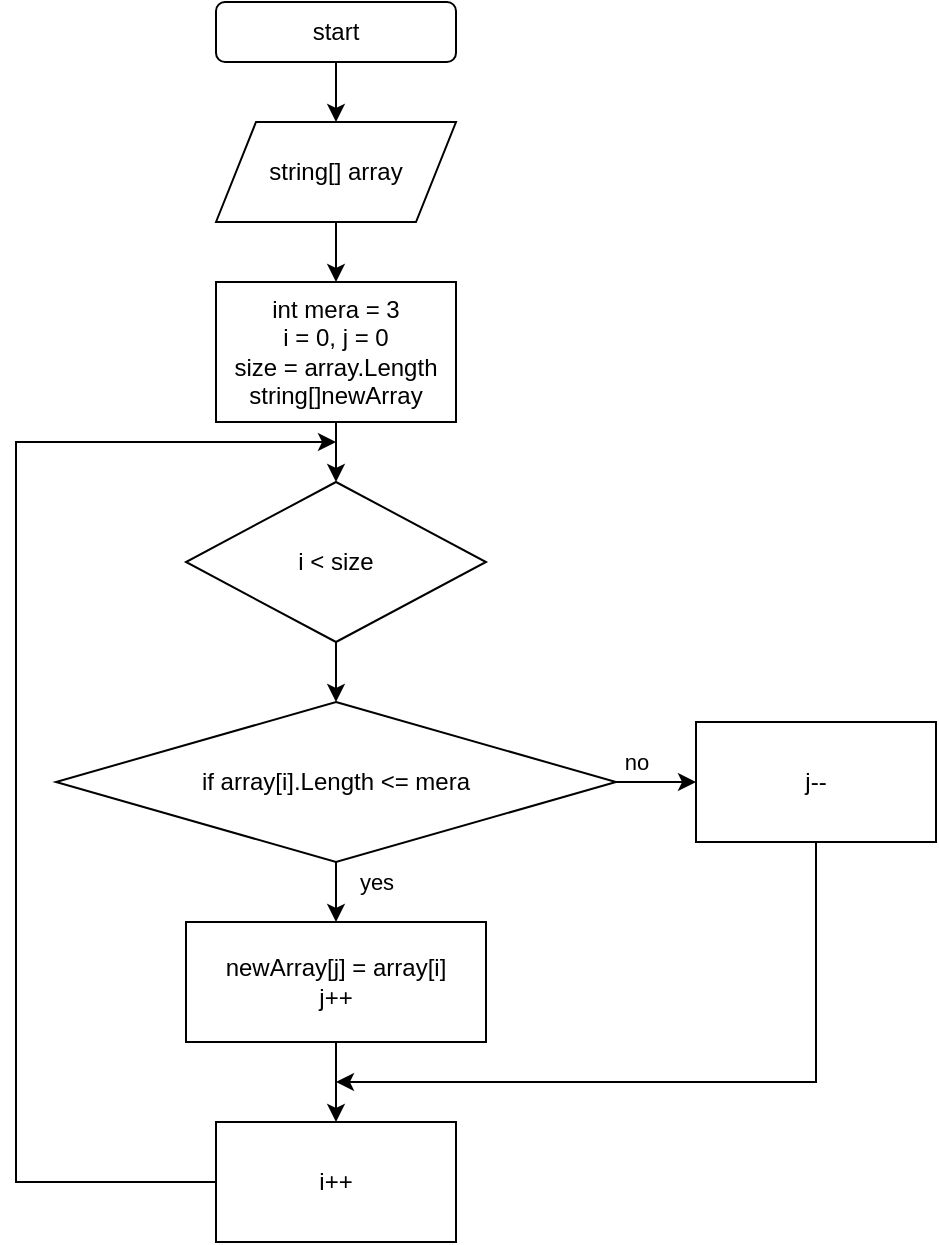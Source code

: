 <mxfile version="20.6.0" type="device"><diagram id="rmpNCP44smrr6DvPwcrc" name="Страница 1"><mxGraphModel dx="1335" dy="654" grid="1" gridSize="10" guides="1" tooltips="1" connect="1" arrows="1" fold="1" page="1" pageScale="1" pageWidth="827" pageHeight="1169" math="0" shadow="0"><root><mxCell id="0"/><mxCell id="1" parent="0"/><mxCell id="NFJJsuFTwoyj3U8RULpA-3" value="" style="edgeStyle=orthogonalEdgeStyle;rounded=0;orthogonalLoop=1;jettySize=auto;html=1;" edge="1" parent="1" source="NFJJsuFTwoyj3U8RULpA-1" target="NFJJsuFTwoyj3U8RULpA-2"><mxGeometry relative="1" as="geometry"/></mxCell><mxCell id="NFJJsuFTwoyj3U8RULpA-1" value="start" style="rounded=1;whiteSpace=wrap;html=1;" vertex="1" parent="1"><mxGeometry x="190" y="10" width="120" height="30" as="geometry"/></mxCell><mxCell id="NFJJsuFTwoyj3U8RULpA-6" value="" style="edgeStyle=orthogonalEdgeStyle;rounded=0;orthogonalLoop=1;jettySize=auto;html=1;" edge="1" parent="1" source="NFJJsuFTwoyj3U8RULpA-2" target="NFJJsuFTwoyj3U8RULpA-5"><mxGeometry relative="1" as="geometry"/></mxCell><mxCell id="NFJJsuFTwoyj3U8RULpA-2" value="string[] array" style="shape=parallelogram;perimeter=parallelogramPerimeter;whiteSpace=wrap;html=1;fixedSize=1;" vertex="1" parent="1"><mxGeometry x="190" y="70" width="120" height="50" as="geometry"/></mxCell><mxCell id="NFJJsuFTwoyj3U8RULpA-8" value="" style="edgeStyle=orthogonalEdgeStyle;rounded=0;orthogonalLoop=1;jettySize=auto;html=1;" edge="1" parent="1" source="NFJJsuFTwoyj3U8RULpA-5" target="NFJJsuFTwoyj3U8RULpA-7"><mxGeometry relative="1" as="geometry"/></mxCell><mxCell id="NFJJsuFTwoyj3U8RULpA-5" value="int mera = 3&lt;br&gt;i = 0, j = 0&lt;br&gt;size = array.Length&lt;br&gt;string[]newArray" style="rounded=0;whiteSpace=wrap;html=1;" vertex="1" parent="1"><mxGeometry x="190" y="150" width="120" height="70" as="geometry"/></mxCell><mxCell id="NFJJsuFTwoyj3U8RULpA-12" value="" style="edgeStyle=orthogonalEdgeStyle;rounded=0;orthogonalLoop=1;jettySize=auto;html=1;" edge="1" parent="1" source="NFJJsuFTwoyj3U8RULpA-7" target="NFJJsuFTwoyj3U8RULpA-9"><mxGeometry relative="1" as="geometry"/></mxCell><mxCell id="NFJJsuFTwoyj3U8RULpA-7" value="i &amp;lt; size" style="rhombus;whiteSpace=wrap;html=1;" vertex="1" parent="1"><mxGeometry x="175" y="250" width="150" height="80" as="geometry"/></mxCell><mxCell id="NFJJsuFTwoyj3U8RULpA-11" value="yes" style="edgeStyle=orthogonalEdgeStyle;rounded=0;orthogonalLoop=1;jettySize=auto;html=1;" edge="1" parent="1" source="NFJJsuFTwoyj3U8RULpA-9" target="NFJJsuFTwoyj3U8RULpA-10"><mxGeometry x="0.2" y="20" relative="1" as="geometry"><mxPoint as="offset"/></mxGeometry></mxCell><mxCell id="NFJJsuFTwoyj3U8RULpA-14" value="no" style="edgeStyle=orthogonalEdgeStyle;rounded=0;orthogonalLoop=1;jettySize=auto;html=1;" edge="1" parent="1" source="NFJJsuFTwoyj3U8RULpA-9" target="NFJJsuFTwoyj3U8RULpA-13"><mxGeometry x="-0.5" y="10" relative="1" as="geometry"><mxPoint as="offset"/></mxGeometry></mxCell><mxCell id="NFJJsuFTwoyj3U8RULpA-9" value="if array[i].Length &amp;lt;= mera" style="rhombus;whiteSpace=wrap;html=1;" vertex="1" parent="1"><mxGeometry x="110" y="360" width="280" height="80" as="geometry"/></mxCell><mxCell id="NFJJsuFTwoyj3U8RULpA-16" value="" style="edgeStyle=orthogonalEdgeStyle;rounded=0;orthogonalLoop=1;jettySize=auto;html=1;" edge="1" parent="1" source="NFJJsuFTwoyj3U8RULpA-10" target="NFJJsuFTwoyj3U8RULpA-15"><mxGeometry relative="1" as="geometry"/></mxCell><mxCell id="NFJJsuFTwoyj3U8RULpA-10" value="newArray[j] = array[i]&lt;br&gt;j++" style="whiteSpace=wrap;html=1;" vertex="1" parent="1"><mxGeometry x="175" y="470" width="150" height="60" as="geometry"/></mxCell><mxCell id="NFJJsuFTwoyj3U8RULpA-18" value="" style="edgeStyle=orthogonalEdgeStyle;rounded=0;orthogonalLoop=1;jettySize=auto;html=1;" edge="1" parent="1" source="NFJJsuFTwoyj3U8RULpA-13"><mxGeometry relative="1" as="geometry"><mxPoint x="250" y="550" as="targetPoint"/><Array as="points"><mxPoint x="490" y="550"/></Array></mxGeometry></mxCell><mxCell id="NFJJsuFTwoyj3U8RULpA-13" value="j--" style="whiteSpace=wrap;html=1;" vertex="1" parent="1"><mxGeometry x="430" y="370" width="120" height="60" as="geometry"/></mxCell><mxCell id="NFJJsuFTwoyj3U8RULpA-20" value="" style="edgeStyle=orthogonalEdgeStyle;rounded=0;orthogonalLoop=1;jettySize=auto;html=1;exitX=0;exitY=0.5;exitDx=0;exitDy=0;" edge="1" parent="1" source="NFJJsuFTwoyj3U8RULpA-15"><mxGeometry relative="1" as="geometry"><mxPoint x="40" y="620" as="sourcePoint"/><mxPoint x="250" y="230" as="targetPoint"/><Array as="points"><mxPoint x="90" y="600"/><mxPoint x="90" y="230"/><mxPoint x="250" y="230"/></Array></mxGeometry></mxCell><mxCell id="NFJJsuFTwoyj3U8RULpA-15" value="i++" style="whiteSpace=wrap;html=1;" vertex="1" parent="1"><mxGeometry x="190" y="570" width="120" height="60" as="geometry"/></mxCell></root></mxGraphModel></diagram></mxfile>